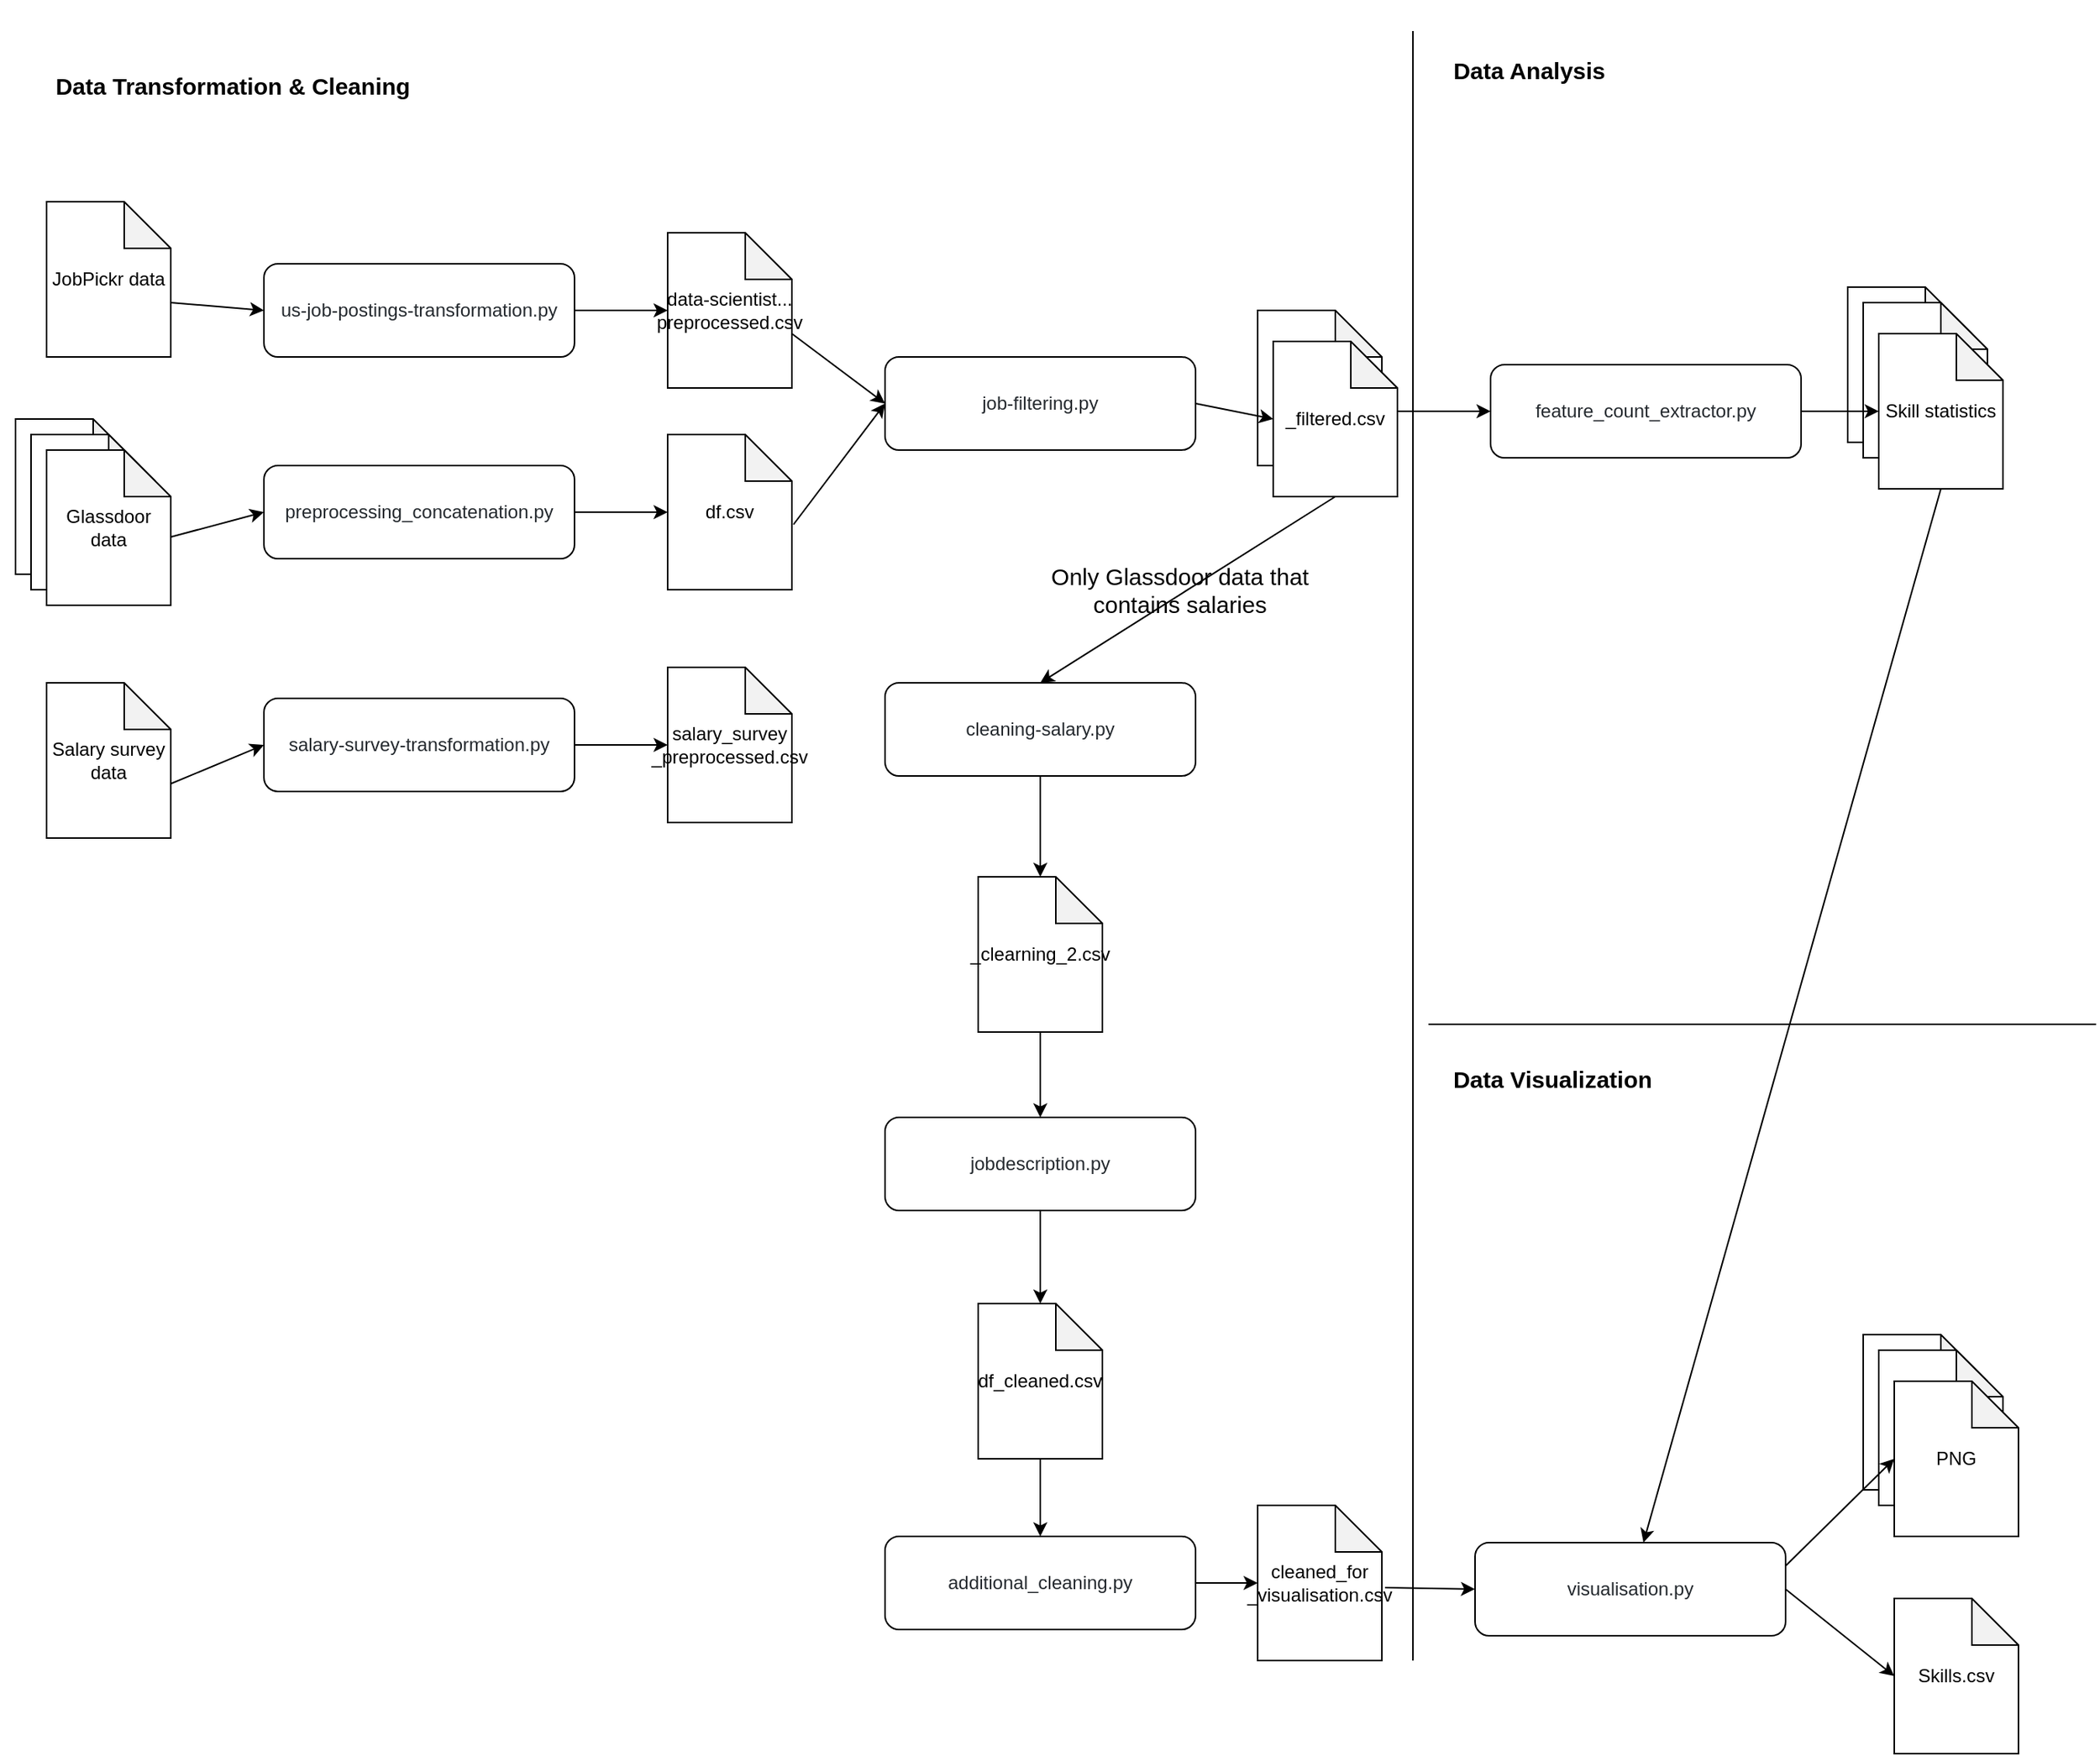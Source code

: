 <mxfile version="13.7.9" type="device"><diagram id="kmA72ATanW7WuNfFS0Rz" name="Page-1"><mxGraphModel dx="1388" dy="1822" grid="1" gridSize="10" guides="1" tooltips="1" connect="1" arrows="1" fold="1" page="1" pageScale="1" pageWidth="1654" pageHeight="1169" math="0" shadow="0"><root><mxCell id="0"/><mxCell id="1" parent="0"/><mxCell id="UXq15GloNMPflsc5D6rw-37" value="" style="shape=note;whiteSpace=wrap;html=1;backgroundOutline=1;darkOpacity=0.05;" vertex="1" parent="1"><mxGeometry x="140" y="290" width="80" height="100" as="geometry"/></mxCell><mxCell id="UXq15GloNMPflsc5D6rw-36" value="" style="shape=note;whiteSpace=wrap;html=1;backgroundOutline=1;darkOpacity=0.05;" vertex="1" parent="1"><mxGeometry x="150" y="300" width="80" height="100" as="geometry"/></mxCell><mxCell id="UXq15GloNMPflsc5D6rw-30" value="" style="shape=note;whiteSpace=wrap;html=1;backgroundOutline=1;darkOpacity=0.05;" vertex="1" parent="1"><mxGeometry x="940" y="220" width="80" height="100" as="geometry"/></mxCell><mxCell id="UXq15GloNMPflsc5D6rw-18" value="" style="shape=note;whiteSpace=wrap;html=1;backgroundOutline=1;darkOpacity=0.05;" vertex="1" parent="1"><mxGeometry x="1320" y="205" width="80" height="100" as="geometry"/></mxCell><mxCell id="UXq15GloNMPflsc5D6rw-1" value="&lt;span style=&quot;color: rgb(36 , 41 , 46) ; font-family: , &amp;#34;consolas&amp;#34; , &amp;#34;liberation mono&amp;#34; , &amp;#34;menlo&amp;#34; , monospace ; background-color: rgb(255 , 255 , 255)&quot;&gt;preprocessing_concatenation.py&lt;/span&gt;" style="rounded=1;whiteSpace=wrap;html=1;" vertex="1" parent="1"><mxGeometry x="300" y="320" width="200" height="60" as="geometry"/></mxCell><mxCell id="UXq15GloNMPflsc5D6rw-2" value="&lt;span style=&quot;color: rgb(36 , 41 , 46) ; font-family: , &amp;#34;consolas&amp;#34; , &amp;#34;liberation mono&amp;#34; , &amp;#34;menlo&amp;#34; , monospace ; background-color: rgb(255 , 255 , 255)&quot;&gt;salary-survey-transformation.py&lt;/span&gt;" style="rounded=1;whiteSpace=wrap;html=1;" vertex="1" parent="1"><mxGeometry x="300" y="470" width="200" height="60" as="geometry"/></mxCell><mxCell id="UXq15GloNMPflsc5D6rw-3" value="&lt;span style=&quot;color: rgb(36 , 41 , 46) ; font-family: , &amp;#34;consolas&amp;#34; , &amp;#34;liberation mono&amp;#34; , &amp;#34;menlo&amp;#34; , monospace ; background-color: rgb(255 , 255 , 255)&quot;&gt;us-job-postings-transformation.py&lt;/span&gt;" style="rounded=1;whiteSpace=wrap;html=1;" vertex="1" parent="1"><mxGeometry x="300" y="190" width="200" height="60" as="geometry"/></mxCell><mxCell id="UXq15GloNMPflsc5D6rw-4" value="&lt;span style=&quot;color: rgb(36 , 41 , 46) ; font-family: , &amp;#34;consolas&amp;#34; , &amp;#34;liberation mono&amp;#34; , &amp;#34;menlo&amp;#34; , monospace ; background-color: rgb(255 , 255 , 255)&quot;&gt;job-filtering.py&lt;/span&gt;" style="rounded=1;whiteSpace=wrap;html=1;" vertex="1" parent="1"><mxGeometry x="700" y="250" width="200" height="60" as="geometry"/></mxCell><mxCell id="UXq15GloNMPflsc5D6rw-5" value="&lt;span style=&quot;color: rgb(36 , 41 , 46) ; font-family: , &amp;#34;consolas&amp;#34; , &amp;#34;liberation mono&amp;#34; , &amp;#34;menlo&amp;#34; , monospace ; background-color: rgb(255 , 255 , 255)&quot;&gt;feature_count_extractor.py&lt;/span&gt;" style="rounded=1;whiteSpace=wrap;html=1;" vertex="1" parent="1"><mxGeometry x="1090" y="255" width="200" height="60" as="geometry"/></mxCell><mxCell id="UXq15GloNMPflsc5D6rw-6" value="" style="endArrow=classic;html=1;exitX=1;exitY=0.5;exitDx=0;exitDy=0;entryX=0;entryY=0.5;entryDx=0;entryDy=0;entryPerimeter=0;" edge="1" parent="1" source="UXq15GloNMPflsc5D6rw-1" target="UXq15GloNMPflsc5D6rw-24"><mxGeometry width="50" height="50" relative="1" as="geometry"><mxPoint x="740" y="1160" as="sourcePoint"/><mxPoint x="790" y="1110" as="targetPoint"/></mxGeometry></mxCell><mxCell id="UXq15GloNMPflsc5D6rw-7" value="" style="endArrow=classic;html=1;exitX=1;exitY=0.5;exitDx=0;exitDy=0;entryX=0;entryY=0.5;entryDx=0;entryDy=0;entryPerimeter=0;" edge="1" parent="1" source="UXq15GloNMPflsc5D6rw-3" target="UXq15GloNMPflsc5D6rw-25"><mxGeometry width="50" height="50" relative="1" as="geometry"><mxPoint x="530" y="220" as="sourcePoint"/><mxPoint x="590" y="270" as="targetPoint"/></mxGeometry></mxCell><mxCell id="UXq15GloNMPflsc5D6rw-8" value="" style="endArrow=classic;html=1;exitX=1;exitY=0.5;exitDx=0;exitDy=0;entryX=0;entryY=0.5;entryDx=0;entryDy=0;entryPerimeter=0;" edge="1" parent="1" source="UXq15GloNMPflsc5D6rw-4" target="UXq15GloNMPflsc5D6rw-29"><mxGeometry width="50" height="50" relative="1" as="geometry"><mxPoint x="930" y="260" as="sourcePoint"/><mxPoint x="920" y="390" as="targetPoint"/></mxGeometry></mxCell><mxCell id="UXq15GloNMPflsc5D6rw-9" value="Glassdoor data" style="shape=note;whiteSpace=wrap;html=1;backgroundOutline=1;darkOpacity=0.05;" vertex="1" parent="1"><mxGeometry x="160" y="310" width="80" height="100" as="geometry"/></mxCell><mxCell id="UXq15GloNMPflsc5D6rw-10" value="JobPickr data" style="shape=note;whiteSpace=wrap;html=1;backgroundOutline=1;darkOpacity=0.05;" vertex="1" parent="1"><mxGeometry x="160" y="150" width="80" height="100" as="geometry"/></mxCell><mxCell id="UXq15GloNMPflsc5D6rw-11" value="Salary survey data" style="shape=note;whiteSpace=wrap;html=1;backgroundOutline=1;darkOpacity=0.05;" vertex="1" parent="1"><mxGeometry x="160" y="460" width="80" height="100" as="geometry"/></mxCell><mxCell id="UXq15GloNMPflsc5D6rw-12" value="" style="endArrow=classic;html=1;exitX=1;exitY=0.56;exitDx=0;exitDy=0;entryX=0;entryY=0.5;entryDx=0;entryDy=0;exitPerimeter=0;" edge="1" parent="1" source="UXq15GloNMPflsc5D6rw-9" target="UXq15GloNMPflsc5D6rw-1"><mxGeometry width="50" height="50" relative="1" as="geometry"><mxPoint x="500" y="440" as="sourcePoint"/><mxPoint x="560" y="490" as="targetPoint"/></mxGeometry></mxCell><mxCell id="UXq15GloNMPflsc5D6rw-13" value="" style="endArrow=classic;html=1;exitX=0;exitY=0;exitDx=80;exitDy=65;entryX=0;entryY=0.5;entryDx=0;entryDy=0;exitPerimeter=0;" edge="1" parent="1" source="UXq15GloNMPflsc5D6rw-10" target="UXq15GloNMPflsc5D6rw-3"><mxGeometry width="50" height="50" relative="1" as="geometry"><mxPoint x="510" y="100" as="sourcePoint"/><mxPoint x="570" y="150" as="targetPoint"/></mxGeometry></mxCell><mxCell id="UXq15GloNMPflsc5D6rw-14" value="" style="endArrow=classic;html=1;exitX=0;exitY=0;exitDx=80;exitDy=65;entryX=0;entryY=0.5;entryDx=0;entryDy=0;exitPerimeter=0;" edge="1" parent="1" source="UXq15GloNMPflsc5D6rw-11" target="UXq15GloNMPflsc5D6rw-2"><mxGeometry width="50" height="50" relative="1" as="geometry"><mxPoint x="210" y="465" as="sourcePoint"/><mxPoint x="320" y="460" as="targetPoint"/></mxGeometry></mxCell><mxCell id="UXq15GloNMPflsc5D6rw-16" value="" style="shape=note;whiteSpace=wrap;html=1;backgroundOutline=1;darkOpacity=0.05;" vertex="1" parent="1"><mxGeometry x="1330" y="215" width="80" height="100" as="geometry"/></mxCell><mxCell id="UXq15GloNMPflsc5D6rw-15" value="Skill statistics" style="shape=note;whiteSpace=wrap;html=1;backgroundOutline=1;darkOpacity=0.05;" vertex="1" parent="1"><mxGeometry x="1340" y="235" width="80" height="100" as="geometry"/></mxCell><mxCell id="UXq15GloNMPflsc5D6rw-20" value="" style="endArrow=classic;html=1;exitX=1;exitY=0.5;exitDx=0;exitDy=0;entryX=0;entryY=0.5;entryDx=0;entryDy=0;entryPerimeter=0;" edge="1" parent="1" source="UXq15GloNMPflsc5D6rw-5" target="UXq15GloNMPflsc5D6rw-15"><mxGeometry width="50" height="50" relative="1" as="geometry"><mxPoint x="1240" y="295" as="sourcePoint"/><mxPoint x="1330" y="275" as="targetPoint"/></mxGeometry></mxCell><mxCell id="UXq15GloNMPflsc5D6rw-21" value="" style="endArrow=none;html=1;" edge="1" parent="1"><mxGeometry width="50" height="50" relative="1" as="geometry"><mxPoint x="1040" y="1090" as="sourcePoint"/><mxPoint x="1040" y="40" as="targetPoint"/></mxGeometry></mxCell><mxCell id="UXq15GloNMPflsc5D6rw-22" value="Data Transformation &amp;amp; Cleaning" style="text;html=1;strokeColor=none;fillColor=none;align=center;verticalAlign=middle;whiteSpace=wrap;rounded=0;fontSize=15;fontStyle=1" vertex="1" parent="1"><mxGeometry x="130" y="30" width="300" height="90" as="geometry"/></mxCell><mxCell id="UXq15GloNMPflsc5D6rw-23" value="Data Analysis" style="text;html=1;strokeColor=none;fillColor=none;align=center;verticalAlign=middle;whiteSpace=wrap;rounded=0;fontSize=15;fontStyle=1" vertex="1" parent="1"><mxGeometry x="1030" y="20" width="170" height="90" as="geometry"/></mxCell><mxCell id="UXq15GloNMPflsc5D6rw-24" value="df.csv" style="shape=note;whiteSpace=wrap;html=1;backgroundOutline=1;darkOpacity=0.05;" vertex="1" parent="1"><mxGeometry x="560" y="300" width="80" height="100" as="geometry"/></mxCell><mxCell id="UXq15GloNMPflsc5D6rw-25" value="data-scientist... preprocessed.csv" style="shape=note;whiteSpace=wrap;html=1;backgroundOutline=1;darkOpacity=0.05;" vertex="1" parent="1"><mxGeometry x="560" y="170" width="80" height="100" as="geometry"/></mxCell><mxCell id="UXq15GloNMPflsc5D6rw-27" value="" style="endArrow=classic;html=1;exitX=1.013;exitY=0.58;exitDx=0;exitDy=0;entryX=0;entryY=0.5;entryDx=0;entryDy=0;exitPerimeter=0;" edge="1" parent="1" source="UXq15GloNMPflsc5D6rw-24" target="UXq15GloNMPflsc5D6rw-4"><mxGeometry width="50" height="50" relative="1" as="geometry"><mxPoint x="510" y="360" as="sourcePoint"/><mxPoint x="570" y="360" as="targetPoint"/></mxGeometry></mxCell><mxCell id="UXq15GloNMPflsc5D6rw-28" value="" style="endArrow=classic;html=1;exitX=0;exitY=0;exitDx=80;exitDy=65;entryX=0;entryY=0.5;entryDx=0;entryDy=0;exitPerimeter=0;" edge="1" parent="1" source="UXq15GloNMPflsc5D6rw-25" target="UXq15GloNMPflsc5D6rw-4"><mxGeometry width="50" height="50" relative="1" as="geometry"><mxPoint x="651.04" y="368" as="sourcePoint"/><mxPoint x="720" y="270" as="targetPoint"/></mxGeometry></mxCell><mxCell id="UXq15GloNMPflsc5D6rw-29" value="_filtered.csv" style="shape=note;whiteSpace=wrap;html=1;backgroundOutline=1;darkOpacity=0.05;" vertex="1" parent="1"><mxGeometry x="950" y="240" width="80" height="100" as="geometry"/></mxCell><mxCell id="UXq15GloNMPflsc5D6rw-31" value="" style="endArrow=classic;html=1;entryX=0;entryY=0.5;entryDx=0;entryDy=0;" edge="1" parent="1" target="UXq15GloNMPflsc5D6rw-5"><mxGeometry width="50" height="50" relative="1" as="geometry"><mxPoint x="1030" y="285" as="sourcePoint"/><mxPoint x="960" y="300" as="targetPoint"/></mxGeometry></mxCell><mxCell id="UXq15GloNMPflsc5D6rw-32" value="&lt;span style=&quot;color: rgb(36 , 41 , 46) ; font-family: , &amp;#34;consolas&amp;#34; , &amp;#34;liberation mono&amp;#34; , &amp;#34;menlo&amp;#34; , monospace ; background-color: rgb(255 , 255 , 255)&quot;&gt;cleaning-salary.py&lt;/span&gt;" style="rounded=1;whiteSpace=wrap;html=1;" vertex="1" parent="1"><mxGeometry x="700" y="460" width="200" height="60" as="geometry"/></mxCell><mxCell id="UXq15GloNMPflsc5D6rw-33" value="" style="endArrow=classic;html=1;exitX=0.5;exitY=1;exitDx=0;exitDy=0;entryX=0.5;entryY=0;entryDx=0;entryDy=0;exitPerimeter=0;" edge="1" parent="1" source="UXq15GloNMPflsc5D6rw-29" target="UXq15GloNMPflsc5D6rw-32"><mxGeometry width="50" height="50" relative="1" as="geometry"><mxPoint x="651.04" y="368" as="sourcePoint"/><mxPoint x="710" y="290" as="targetPoint"/></mxGeometry></mxCell><mxCell id="UXq15GloNMPflsc5D6rw-34" value="Only Glassdoor data that contains salaries" style="text;html=1;strokeColor=none;fillColor=none;align=center;verticalAlign=middle;whiteSpace=wrap;rounded=0;fontSize=15;" vertex="1" parent="1"><mxGeometry x="780" y="360" width="220" height="80" as="geometry"/></mxCell><mxCell id="UXq15GloNMPflsc5D6rw-35" value="_clearning_2.csv" style="shape=note;whiteSpace=wrap;html=1;backgroundOutline=1;darkOpacity=0.05;" vertex="1" parent="1"><mxGeometry x="760" y="585" width="80" height="100" as="geometry"/></mxCell><mxCell id="UXq15GloNMPflsc5D6rw-38" value="&lt;span style=&quot;color: rgb(36 , 41 , 46) ; font-family: , &amp;#34;consolas&amp;#34; , &amp;#34;liberation mono&amp;#34; , &amp;#34;menlo&amp;#34; , monospace ; background-color: rgb(255 , 255 , 255)&quot;&gt;jobdescription.py&lt;/span&gt;" style="rounded=1;whiteSpace=wrap;html=1;" vertex="1" parent="1"><mxGeometry x="700" y="740" width="200" height="60" as="geometry"/></mxCell><mxCell id="UXq15GloNMPflsc5D6rw-39" value="" style="endArrow=classic;html=1;exitX=0.5;exitY=1;exitDx=0;exitDy=0;entryX=0.5;entryY=0;entryDx=0;entryDy=0;entryPerimeter=0;" edge="1" parent="1" source="UXq15GloNMPflsc5D6rw-32" target="UXq15GloNMPflsc5D6rw-35"><mxGeometry width="50" height="50" relative="1" as="geometry"><mxPoint x="651.04" y="368" as="sourcePoint"/><mxPoint x="710" y="290" as="targetPoint"/></mxGeometry></mxCell><mxCell id="UXq15GloNMPflsc5D6rw-40" value="" style="endArrow=classic;html=1;entryX=0.5;entryY=0;entryDx=0;entryDy=0;exitX=0.5;exitY=1;exitDx=0;exitDy=0;exitPerimeter=0;" edge="1" parent="1" source="UXq15GloNMPflsc5D6rw-35" target="UXq15GloNMPflsc5D6rw-38"><mxGeometry width="50" height="50" relative="1" as="geometry"><mxPoint x="800" y="690" as="sourcePoint"/><mxPoint x="810" y="595" as="targetPoint"/></mxGeometry></mxCell><mxCell id="UXq15GloNMPflsc5D6rw-41" value="df_cleaned.csv" style="shape=note;whiteSpace=wrap;html=1;backgroundOutline=1;darkOpacity=0.05;" vertex="1" parent="1"><mxGeometry x="760" y="860" width="80" height="100" as="geometry"/></mxCell><mxCell id="UXq15GloNMPflsc5D6rw-42" value="" style="endArrow=classic;html=1;exitX=0.5;exitY=1;exitDx=0;exitDy=0;entryX=0.5;entryY=0;entryDx=0;entryDy=0;entryPerimeter=0;" edge="1" parent="1" source="UXq15GloNMPflsc5D6rw-38" target="UXq15GloNMPflsc5D6rw-41"><mxGeometry width="50" height="50" relative="1" as="geometry"><mxPoint x="810" y="530" as="sourcePoint"/><mxPoint x="810" y="595" as="targetPoint"/></mxGeometry></mxCell><mxCell id="UXq15GloNMPflsc5D6rw-43" value="salary_survey _preprocessed.csv" style="shape=note;whiteSpace=wrap;html=1;backgroundOutline=1;darkOpacity=0.05;" vertex="1" parent="1"><mxGeometry x="560" y="450" width="80" height="100" as="geometry"/></mxCell><mxCell id="UXq15GloNMPflsc5D6rw-44" value="" style="endArrow=classic;html=1;exitX=1;exitY=0.5;exitDx=0;exitDy=0;entryX=0;entryY=0.5;entryDx=0;entryDy=0;entryPerimeter=0;" edge="1" parent="1" source="UXq15GloNMPflsc5D6rw-2" target="UXq15GloNMPflsc5D6rw-43"><mxGeometry width="50" height="50" relative="1" as="geometry"><mxPoint x="510" y="360" as="sourcePoint"/><mxPoint x="570" y="360" as="targetPoint"/></mxGeometry></mxCell><mxCell id="UXq15GloNMPflsc5D6rw-45" value="&lt;span style=&quot;color: rgb(36 , 41 , 46) ; font-family: , &amp;#34;consolas&amp;#34; , &amp;#34;liberation mono&amp;#34; , &amp;#34;menlo&amp;#34; , monospace ; background-color: rgb(255 , 255 , 255)&quot;&gt;additional_cleaning.py&lt;/span&gt;" style="rounded=1;whiteSpace=wrap;html=1;" vertex="1" parent="1"><mxGeometry x="700" y="1010" width="200" height="60" as="geometry"/></mxCell><mxCell id="UXq15GloNMPflsc5D6rw-46" value="" style="endArrow=classic;html=1;exitX=0.5;exitY=1;exitDx=0;exitDy=0;entryX=0.5;entryY=0;entryDx=0;entryDy=0;exitPerimeter=0;" edge="1" parent="1" source="UXq15GloNMPflsc5D6rw-41" target="UXq15GloNMPflsc5D6rw-45"><mxGeometry width="50" height="50" relative="1" as="geometry"><mxPoint x="810" y="810" as="sourcePoint"/><mxPoint x="810" y="870" as="targetPoint"/></mxGeometry></mxCell><mxCell id="UXq15GloNMPflsc5D6rw-47" value="cleaned_for _visualisation.csv" style="shape=note;whiteSpace=wrap;html=1;backgroundOutline=1;darkOpacity=0.05;" vertex="1" parent="1"><mxGeometry x="940" y="990" width="80" height="100" as="geometry"/></mxCell><mxCell id="UXq15GloNMPflsc5D6rw-48" value="" style="endArrow=classic;html=1;exitX=1;exitY=0.5;exitDx=0;exitDy=0;entryX=0;entryY=0.5;entryDx=0;entryDy=0;entryPerimeter=0;" edge="1" parent="1" source="UXq15GloNMPflsc5D6rw-45" target="UXq15GloNMPflsc5D6rw-47"><mxGeometry width="50" height="50" relative="1" as="geometry"><mxPoint x="810" y="970" as="sourcePoint"/><mxPoint x="810" y="1020" as="targetPoint"/></mxGeometry></mxCell><mxCell id="UXq15GloNMPflsc5D6rw-49" value="&lt;span style=&quot;color: rgb(36 , 41 , 46) ; font-family: , &amp;#34;consolas&amp;#34; , &amp;#34;liberation mono&amp;#34; , &amp;#34;menlo&amp;#34; , monospace ; background-color: rgb(255 , 255 , 255)&quot;&gt;visualisation.py&lt;/span&gt;" style="rounded=1;whiteSpace=wrap;html=1;" vertex="1" parent="1"><mxGeometry x="1080" y="1014" width="200" height="60" as="geometry"/></mxCell><mxCell id="UXq15GloNMPflsc5D6rw-50" value="" style="endArrow=classic;html=1;exitX=1.025;exitY=0.53;exitDx=0;exitDy=0;entryX=0;entryY=0.5;entryDx=0;entryDy=0;exitPerimeter=0;" edge="1" parent="1" source="UXq15GloNMPflsc5D6rw-47" target="UXq15GloNMPflsc5D6rw-49"><mxGeometry width="50" height="50" relative="1" as="geometry"><mxPoint x="810" y="810" as="sourcePoint"/><mxPoint x="810" y="870" as="targetPoint"/></mxGeometry></mxCell><mxCell id="UXq15GloNMPflsc5D6rw-52" value="" style="shape=note;whiteSpace=wrap;html=1;backgroundOutline=1;darkOpacity=0.05;" vertex="1" parent="1"><mxGeometry x="1330" y="880" width="80" height="100" as="geometry"/></mxCell><mxCell id="UXq15GloNMPflsc5D6rw-53" value="" style="shape=note;whiteSpace=wrap;html=1;backgroundOutline=1;darkOpacity=0.05;" vertex="1" parent="1"><mxGeometry x="1340" y="890" width="80" height="100" as="geometry"/></mxCell><mxCell id="UXq15GloNMPflsc5D6rw-54" value="PNG" style="shape=note;whiteSpace=wrap;html=1;backgroundOutline=1;darkOpacity=0.05;" vertex="1" parent="1"><mxGeometry x="1350" y="910" width="80" height="100" as="geometry"/></mxCell><mxCell id="UXq15GloNMPflsc5D6rw-55" value="Skills.csv" style="shape=note;whiteSpace=wrap;html=1;backgroundOutline=1;darkOpacity=0.05;" vertex="1" parent="1"><mxGeometry x="1350" y="1050" width="80" height="100" as="geometry"/></mxCell><mxCell id="UXq15GloNMPflsc5D6rw-56" value="" style="endArrow=classic;html=1;exitX=1;exitY=0.25;exitDx=0;exitDy=0;entryX=0;entryY=0.5;entryDx=0;entryDy=0;entryPerimeter=0;" edge="1" parent="1" source="UXq15GloNMPflsc5D6rw-49" target="UXq15GloNMPflsc5D6rw-54"><mxGeometry width="50" height="50" relative="1" as="geometry"><mxPoint x="1032" y="1053" as="sourcePoint"/><mxPoint x="1090" y="1054" as="targetPoint"/></mxGeometry></mxCell><mxCell id="UXq15GloNMPflsc5D6rw-57" value="" style="endArrow=classic;html=1;exitX=1;exitY=0.5;exitDx=0;exitDy=0;entryX=0;entryY=0.5;entryDx=0;entryDy=0;entryPerimeter=0;" edge="1" parent="1" source="UXq15GloNMPflsc5D6rw-49" target="UXq15GloNMPflsc5D6rw-55"><mxGeometry width="50" height="50" relative="1" as="geometry"><mxPoint x="1290" y="1039" as="sourcePoint"/><mxPoint x="1360" y="970" as="targetPoint"/></mxGeometry></mxCell><mxCell id="UXq15GloNMPflsc5D6rw-58" value="" style="endArrow=classic;html=1;exitX=0.5;exitY=1;exitDx=0;exitDy=0;exitPerimeter=0;" edge="1" parent="1" source="UXq15GloNMPflsc5D6rw-15" target="UXq15GloNMPflsc5D6rw-49"><mxGeometry width="50" height="50" relative="1" as="geometry"><mxPoint x="1290" y="1039" as="sourcePoint"/><mxPoint x="1360" y="970" as="targetPoint"/></mxGeometry></mxCell><mxCell id="UXq15GloNMPflsc5D6rw-59" value="" style="endArrow=none;html=1;fontSize=15;" edge="1" parent="1"><mxGeometry width="50" height="50" relative="1" as="geometry"><mxPoint x="1480" y="680" as="sourcePoint"/><mxPoint x="1050" y="680" as="targetPoint"/></mxGeometry></mxCell><mxCell id="UXq15GloNMPflsc5D6rw-62" value="Data Visualization" style="text;html=1;strokeColor=none;fillColor=none;align=center;verticalAlign=middle;whiteSpace=wrap;rounded=0;fontSize=15;fontStyle=1" vertex="1" parent="1"><mxGeometry x="1040" y="670" width="180" height="90" as="geometry"/></mxCell></root></mxGraphModel></diagram></mxfile>